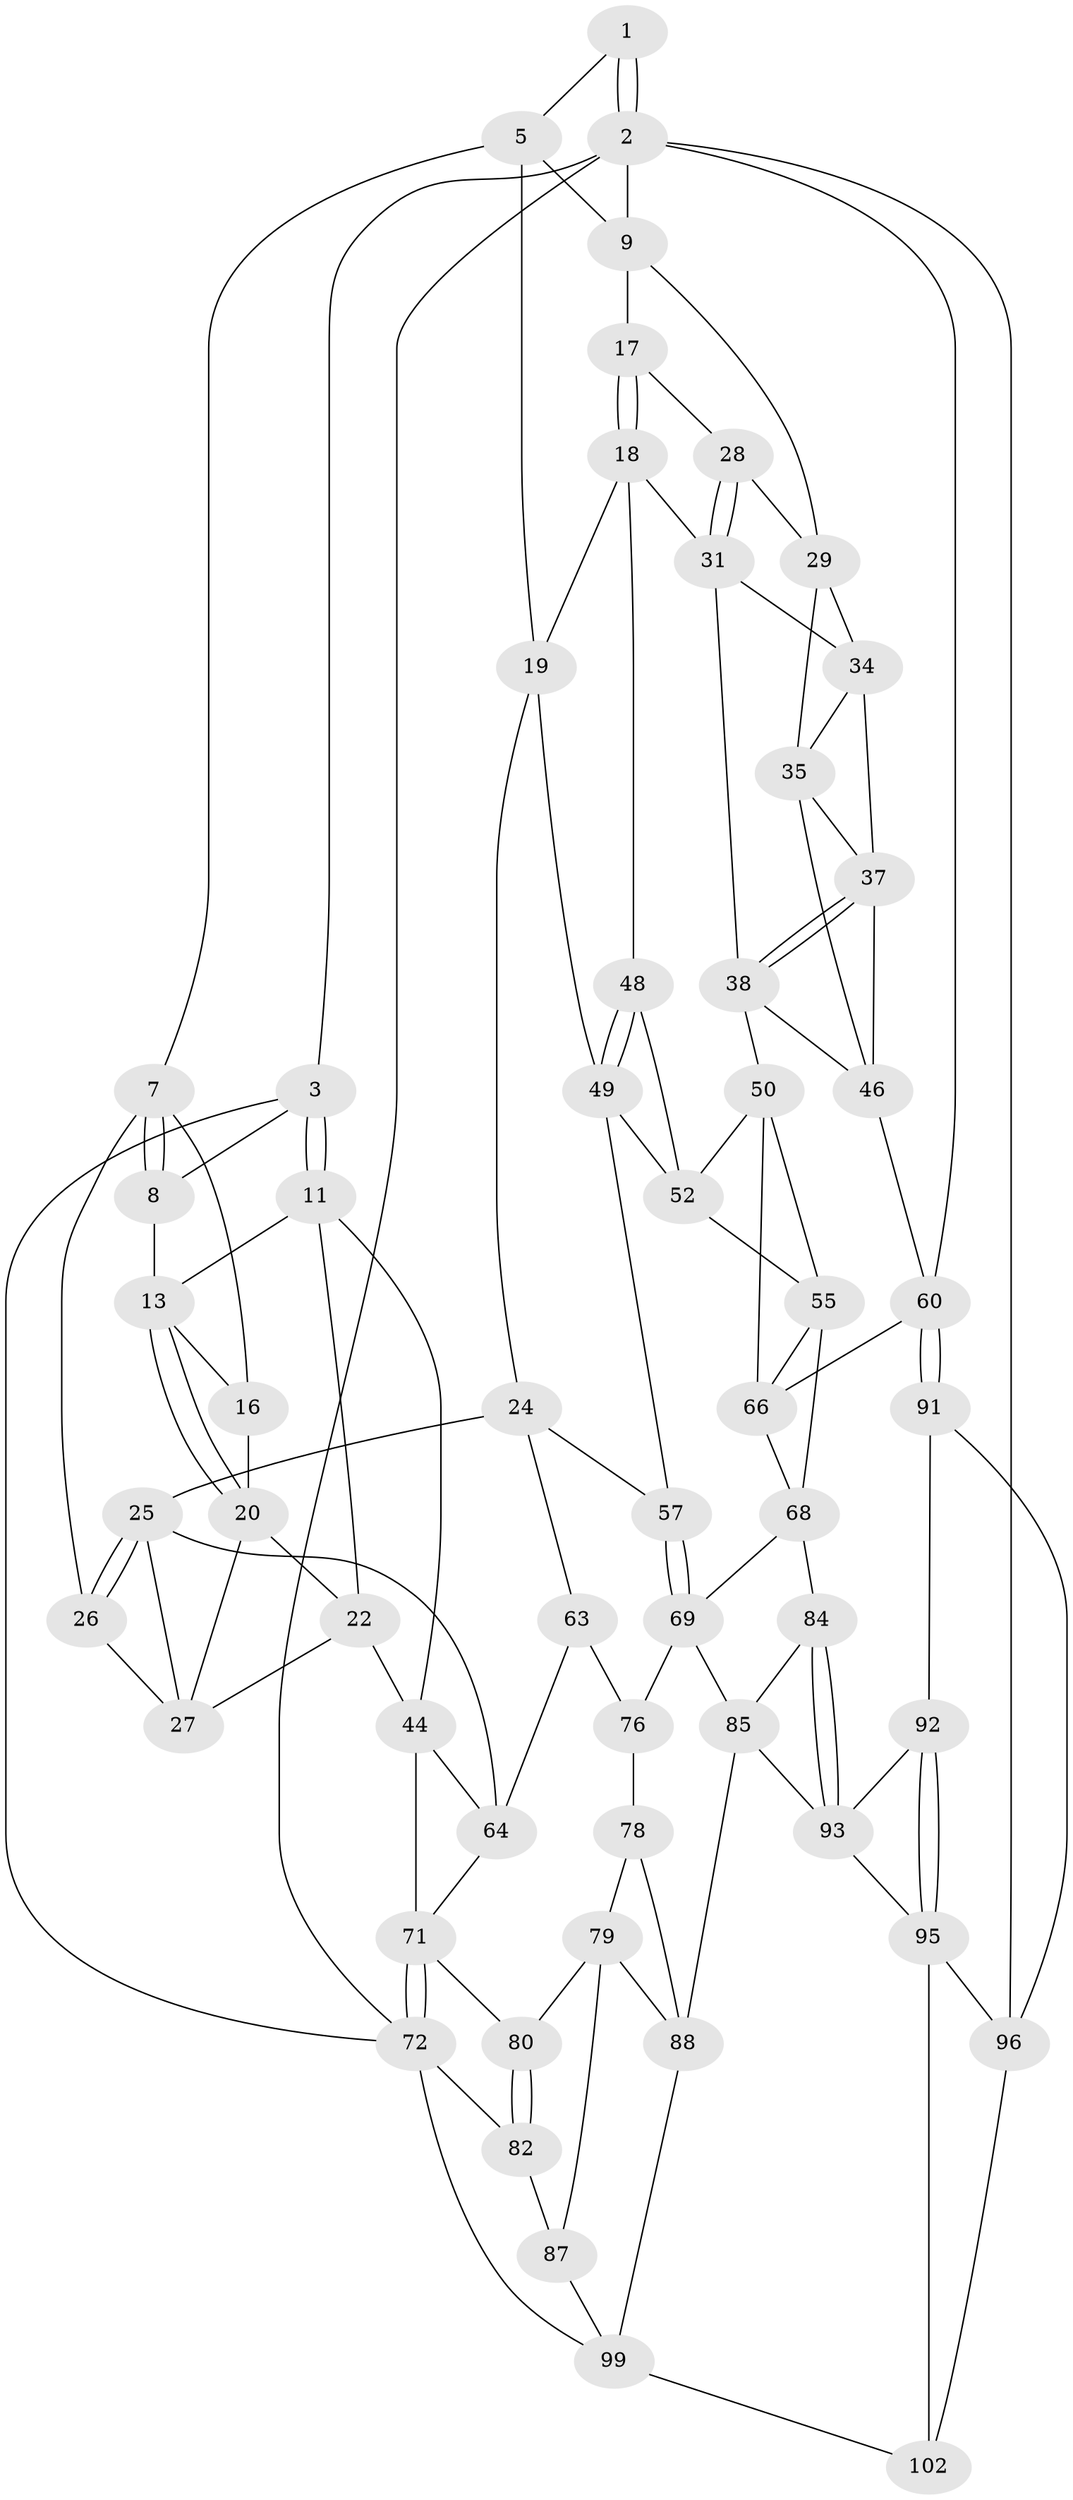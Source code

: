 // Generated by graph-tools (version 1.1) at 2025/24/03/03/25 07:24:39]
// undirected, 58 vertices, 123 edges
graph export_dot {
graph [start="1"]
  node [color=gray90,style=filled];
  1 [pos="+0.6530784416039854+0"];
  2 [pos="+1+0",super="+59"];
  3 [pos="+0+0",super="+4"];
  5 [pos="+0.6620221306640673+0",super="+6"];
  7 [pos="+0.4010708705581511+0.07619782571514556",super="+15"];
  8 [pos="+0.29459426923051407+0"];
  9 [pos="+0.7423443027024444+0.0654581524640747",super="+10"];
  11 [pos="+0+0.016221948028095165",super="+12"];
  13 [pos="+0.1262931232527466+0.08229599171535538",super="+14"];
  16 [pos="+0.26010991838425535+0.16074838408480754"];
  17 [pos="+0.7611723548622311+0.1391267284380793"];
  18 [pos="+0.7301185904864779+0.23338707510251416",super="+33"];
  19 [pos="+0.5524800978726245+0.19490048417069494",super="+23"];
  20 [pos="+0.17330131238836138+0.1735010495910374",super="+21"];
  22 [pos="+0.09395910955012408+0.2791621684161968",super="+40"];
  24 [pos="+0.42220627462691135+0.33340680652569366",super="+58"];
  25 [pos="+0.41450835695310884+0.3318320590987209",super="+41"];
  26 [pos="+0.34499072114134255+0.22342539795092342"];
  27 [pos="+0.23267932165991614+0.26121902654731793",super="+39"];
  28 [pos="+0.9469809955024826+0.10446042624801183"];
  29 [pos="+1+0.04464674325693973",super="+30"];
  31 [pos="+0.8906664309712335+0.23117445655914134",super="+32"];
  34 [pos="+0.9094943869823151+0.23832530479017122",super="+36"];
  35 [pos="+1+0.1142399677219612",super="+43"];
  37 [pos="+0.933809719689736+0.31885907607465885",super="+42"];
  38 [pos="+0.8169841239606344+0.30933533868037116",super="+47"];
  44 [pos="+0.05835290727962181+0.3715109164769678",super="+45"];
  46 [pos="+0.8697427664837704+0.45178783164638625",super="+62"];
  48 [pos="+0.6933079772638518+0.32805342569902585"];
  49 [pos="+0.591706736736567+0.39076487431301127",super="+54"];
  50 [pos="+0.8302167253862125+0.4630785648677449",super="+51"];
  52 [pos="+0.7033588673722887+0.358940926422736",super="+53"];
  55 [pos="+0.7590729907559538+0.5220529910477302",super="+56"];
  57 [pos="+0.5126449116164132+0.5887480872037136"];
  60 [pos="+1+0.7022146560791612",super="+61"];
  63 [pos="+0.22764331643058253+0.5186806074464506"];
  64 [pos="+0.2014885987009403+0.5057286068065214",super="+65"];
  66 [pos="+0.8491699762273468+0.6361549343025604",super="+67"];
  68 [pos="+0.657953679405314+0.638435489288361",super="+70"];
  69 [pos="+0.5173723856097788+0.6412204112958586",super="+75"];
  71 [pos="+0+0.6706442949918696",super="+74"];
  72 [pos="+0+0.9738159471245563",super="+73"];
  76 [pos="+0.48709044187030487+0.6457946858267802",super="+77"];
  78 [pos="+0.3591978876899647+0.6695717584627598",super="+81"];
  79 [pos="+0.2333644222541737+0.7240684825313924",super="+86"];
  80 [pos="+0.1456685441189734+0.6597932360440987"];
  82 [pos="+0.10652047581923083+0.833327493174234",super="+83"];
  84 [pos="+0.7564591515581192+0.7483501070977344"];
  85 [pos="+0.5247451046830969+0.7725762297856243",super="+89"];
  87 [pos="+0.27296683420268353+0.8605833555875744",super="+98"];
  88 [pos="+0.3209458800985286+0.8523213737529877",super="+90"];
  91 [pos="+0.8182389222917223+0.8417252579285928"];
  92 [pos="+0.769931177048813+0.802340709595221"];
  93 [pos="+0.7688949503237567+0.8011599872058587",super="+94"];
  95 [pos="+0.5850017868625934+1",super="+97"];
  96 [pos="+0.8184181120514658+0.8598592146804653",super="+101"];
  99 [pos="+0.4125918497110341+1",super="+100"];
  102 [pos="+0.5996240050187558+1"];
  1 -- 2;
  1 -- 2;
  1 -- 5;
  2 -- 3;
  2 -- 72;
  2 -- 60;
  2 -- 96;
  2 -- 9;
  3 -- 11;
  3 -- 11;
  3 -- 72;
  3 -- 8;
  5 -- 9;
  5 -- 19;
  5 -- 7;
  7 -- 8;
  7 -- 8;
  7 -- 16;
  7 -- 26;
  8 -- 13;
  9 -- 17;
  9 -- 29;
  11 -- 44;
  11 -- 13;
  11 -- 22;
  13 -- 20;
  13 -- 20;
  13 -- 16;
  16 -- 20;
  17 -- 18;
  17 -- 18;
  17 -- 28;
  18 -- 19;
  18 -- 48;
  18 -- 31;
  19 -- 24;
  19 -- 49;
  20 -- 27;
  20 -- 22;
  22 -- 44;
  22 -- 27;
  24 -- 25;
  24 -- 57;
  24 -- 63;
  25 -- 26;
  25 -- 26;
  25 -- 27;
  25 -- 64;
  26 -- 27;
  28 -- 29;
  28 -- 31;
  28 -- 31;
  29 -- 34;
  29 -- 35;
  31 -- 34;
  31 -- 38;
  34 -- 35;
  34 -- 37;
  35 -- 37;
  35 -- 46;
  37 -- 38;
  37 -- 38;
  37 -- 46;
  38 -- 50;
  38 -- 46;
  44 -- 71;
  44 -- 64;
  46 -- 60;
  48 -- 49;
  48 -- 49;
  48 -- 52;
  49 -- 52;
  49 -- 57;
  50 -- 52;
  50 -- 55;
  50 -- 66;
  52 -- 55;
  55 -- 68;
  55 -- 66;
  57 -- 69;
  57 -- 69;
  60 -- 91;
  60 -- 91;
  60 -- 66;
  63 -- 64;
  63 -- 76;
  64 -- 71;
  66 -- 68;
  68 -- 69;
  68 -- 84;
  69 -- 85;
  69 -- 76;
  71 -- 72;
  71 -- 72;
  71 -- 80;
  72 -- 99;
  72 -- 82;
  76 -- 78 [weight=2];
  78 -- 79;
  78 -- 88;
  79 -- 80;
  79 -- 88;
  79 -- 87;
  80 -- 82;
  80 -- 82;
  82 -- 87 [weight=2];
  84 -- 85;
  84 -- 93;
  84 -- 93;
  85 -- 93;
  85 -- 88;
  87 -- 99;
  88 -- 99;
  91 -- 92;
  91 -- 96;
  92 -- 93;
  92 -- 95;
  92 -- 95;
  93 -- 95;
  95 -- 96;
  95 -- 102;
  96 -- 102;
  99 -- 102;
}
